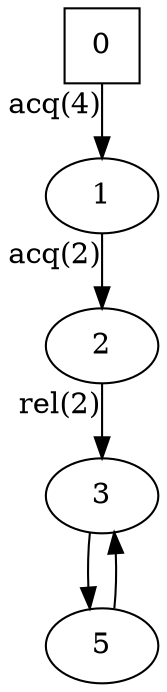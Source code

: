 digraph auto_1{
0[shape=square];
1;
2;
3;
5;
5 -> 3;
2 -> 3[xlabel="rel(2)"];
1 -> 2[xlabel="acq(2)"];
0 -> 1[xlabel="acq(4)"];
3 -> 5;
}
